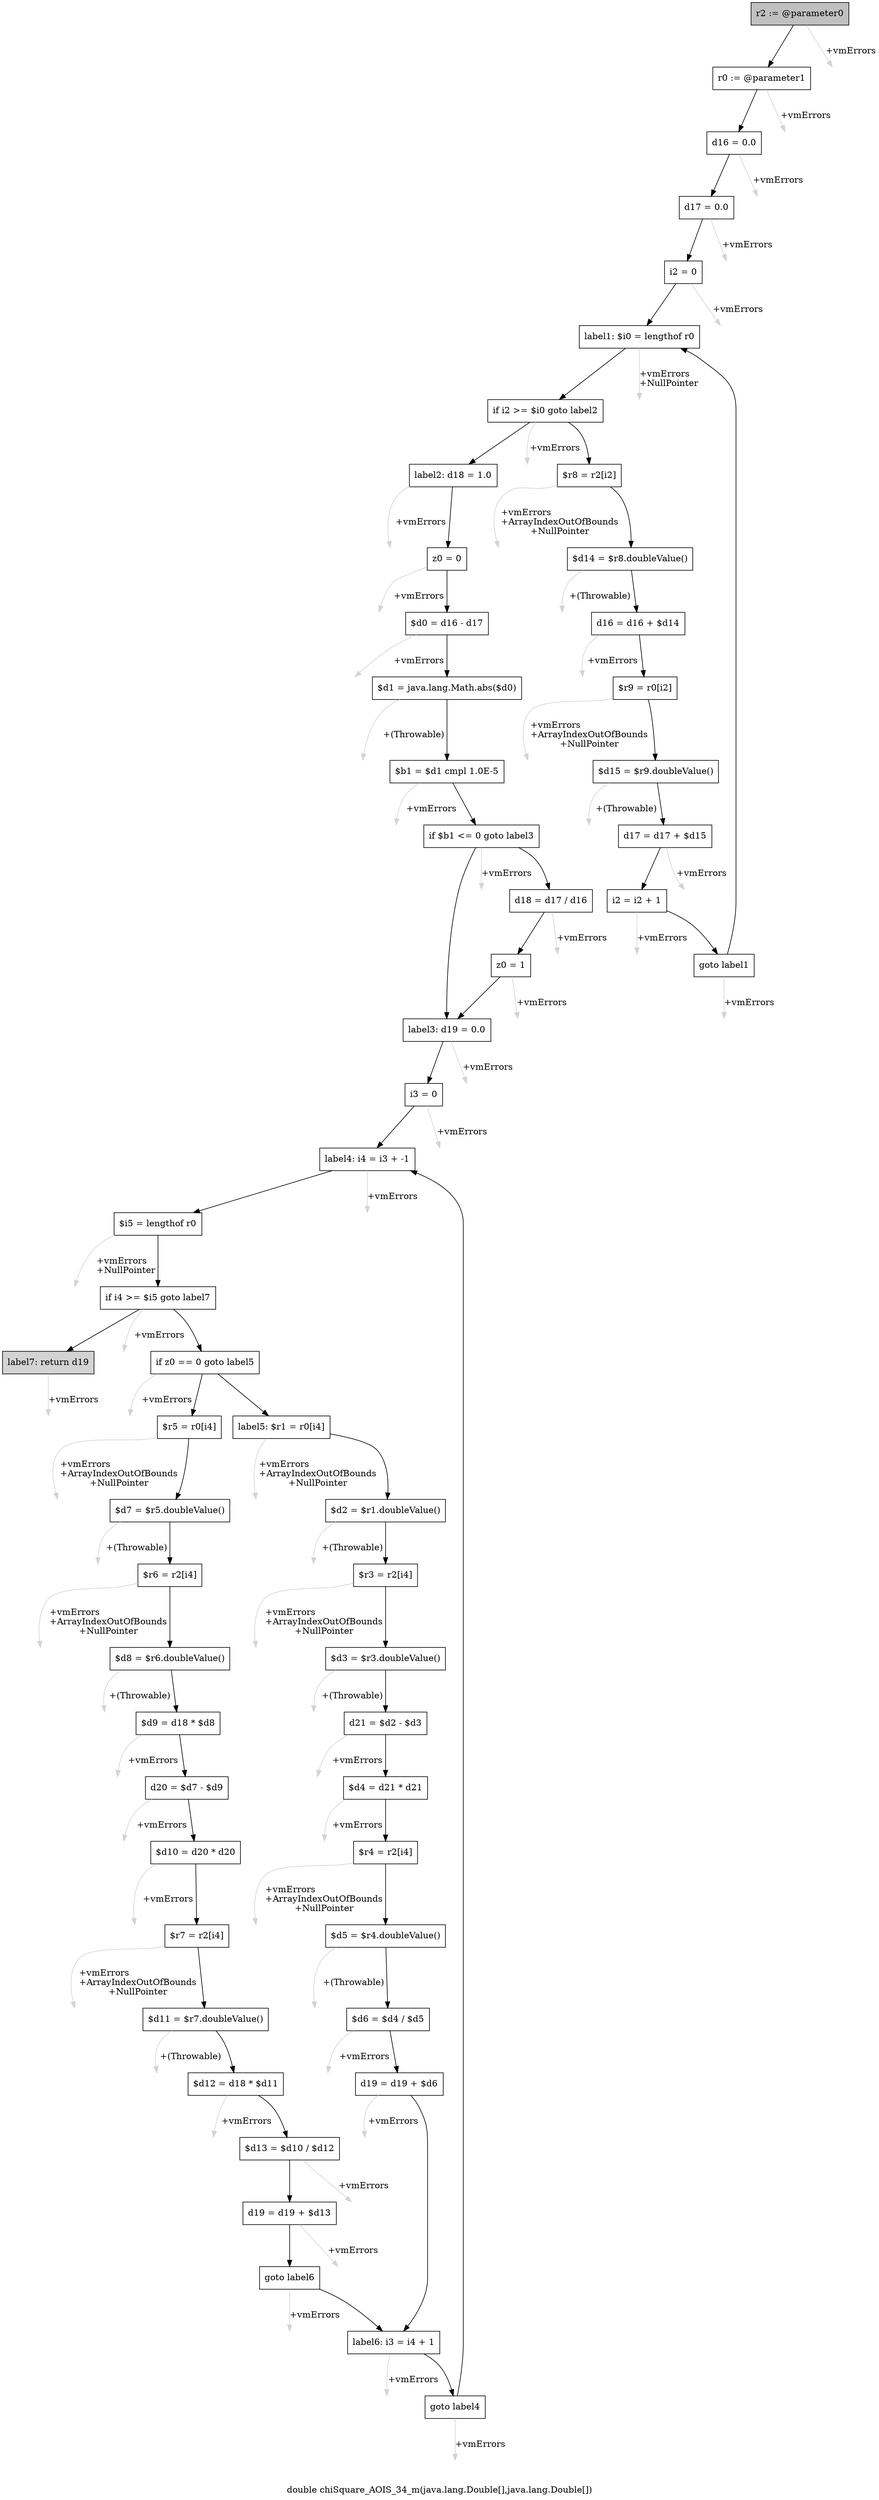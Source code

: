 digraph "double chiSquare_AOIS_34_m(java.lang.Double[],java.lang.Double[])" {
    label="double chiSquare_AOIS_34_m(java.lang.Double[],java.lang.Double[])";
    node [shape=box];
    "0" [style=filled,fillcolor=gray,label="r2 := @parameter0",];
    "1" [label="r0 := @parameter1",];
    "0"->"1" [color=black,];
    "55" [style=invis,label="Esc",];
    "0"->"55" [color=lightgray,label="\l+vmErrors",];
    "2" [label="d16 = 0.0",];
    "1"->"2" [color=black,];
    "56" [style=invis,label="Esc",];
    "1"->"56" [color=lightgray,label="\l+vmErrors",];
    "3" [label="d17 = 0.0",];
    "2"->"3" [color=black,];
    "57" [style=invis,label="Esc",];
    "2"->"57" [color=lightgray,label="\l+vmErrors",];
    "4" [label="i2 = 0",];
    "3"->"4" [color=black,];
    "58" [style=invis,label="Esc",];
    "3"->"58" [color=lightgray,label="\l+vmErrors",];
    "5" [label="label1: $i0 = lengthof r0",];
    "4"->"5" [color=black,];
    "59" [style=invis,label="Esc",];
    "4"->"59" [color=lightgray,label="\l+vmErrors",];
    "6" [label="if i2 >= $i0 goto label2",];
    "5"->"6" [color=black,];
    "60" [style=invis,label="Esc",];
    "5"->"60" [color=lightgray,label="\l+vmErrors\l+NullPointer",];
    "7" [label="$r8 = r2[i2]",];
    "6"->"7" [color=black,];
    "15" [label="label2: d18 = 1.0",];
    "6"->"15" [color=black,];
    "61" [style=invis,label="Esc",];
    "6"->"61" [color=lightgray,label="\l+vmErrors",];
    "8" [label="$d14 = $r8.doubleValue()",];
    "7"->"8" [color=black,];
    "62" [style=invis,label="Esc",];
    "7"->"62" [color=lightgray,label="\l+vmErrors\l+ArrayIndexOutOfBounds\l+NullPointer",];
    "9" [label="d16 = d16 + $d14",];
    "8"->"9" [color=black,];
    "63" [style=invis,label="Esc",];
    "8"->"63" [color=lightgray,label="\l+(Throwable)",];
    "10" [label="$r9 = r0[i2]",];
    "9"->"10" [color=black,];
    "64" [style=invis,label="Esc",];
    "9"->"64" [color=lightgray,label="\l+vmErrors",];
    "11" [label="$d15 = $r9.doubleValue()",];
    "10"->"11" [color=black,];
    "65" [style=invis,label="Esc",];
    "10"->"65" [color=lightgray,label="\l+vmErrors\l+ArrayIndexOutOfBounds\l+NullPointer",];
    "12" [label="d17 = d17 + $d15",];
    "11"->"12" [color=black,];
    "66" [style=invis,label="Esc",];
    "11"->"66" [color=lightgray,label="\l+(Throwable)",];
    "13" [label="i2 = i2 + 1",];
    "12"->"13" [color=black,];
    "67" [style=invis,label="Esc",];
    "12"->"67" [color=lightgray,label="\l+vmErrors",];
    "14" [label="goto label1",];
    "13"->"14" [color=black,];
    "68" [style=invis,label="Esc",];
    "13"->"68" [color=lightgray,label="\l+vmErrors",];
    "14"->"5" [color=black,];
    "69" [style=invis,label="Esc",];
    "14"->"69" [color=lightgray,label="\l+vmErrors",];
    "16" [label="z0 = 0",];
    "15"->"16" [color=black,];
    "70" [style=invis,label="Esc",];
    "15"->"70" [color=lightgray,label="\l+vmErrors",];
    "17" [label="$d0 = d16 - d17",];
    "16"->"17" [color=black,];
    "71" [style=invis,label="Esc",];
    "16"->"71" [color=lightgray,label="\l+vmErrors",];
    "18" [label="$d1 = java.lang.Math.abs($d0)",];
    "17"->"18" [color=black,];
    "72" [style=invis,label="Esc",];
    "17"->"72" [color=lightgray,label="\l+vmErrors",];
    "19" [label="$b1 = $d1 cmpl 1.0E-5",];
    "18"->"19" [color=black,];
    "73" [style=invis,label="Esc",];
    "18"->"73" [color=lightgray,label="\l+(Throwable)",];
    "20" [label="if $b1 <= 0 goto label3",];
    "19"->"20" [color=black,];
    "74" [style=invis,label="Esc",];
    "19"->"74" [color=lightgray,label="\l+vmErrors",];
    "21" [label="d18 = d17 / d16",];
    "20"->"21" [color=black,];
    "23" [label="label3: d19 = 0.0",];
    "20"->"23" [color=black,];
    "75" [style=invis,label="Esc",];
    "20"->"75" [color=lightgray,label="\l+vmErrors",];
    "22" [label="z0 = 1",];
    "21"->"22" [color=black,];
    "76" [style=invis,label="Esc",];
    "21"->"76" [color=lightgray,label="\l+vmErrors",];
    "22"->"23" [color=black,];
    "77" [style=invis,label="Esc",];
    "22"->"77" [color=lightgray,label="\l+vmErrors",];
    "24" [label="i3 = 0",];
    "23"->"24" [color=black,];
    "78" [style=invis,label="Esc",];
    "23"->"78" [color=lightgray,label="\l+vmErrors",];
    "25" [label="label4: i4 = i3 + -1",];
    "24"->"25" [color=black,];
    "79" [style=invis,label="Esc",];
    "24"->"79" [color=lightgray,label="\l+vmErrors",];
    "26" [label="$i5 = lengthof r0",];
    "25"->"26" [color=black,];
    "80" [style=invis,label="Esc",];
    "25"->"80" [color=lightgray,label="\l+vmErrors",];
    "27" [label="if i4 >= $i5 goto label7",];
    "26"->"27" [color=black,];
    "81" [style=invis,label="Esc",];
    "26"->"81" [color=lightgray,label="\l+vmErrors\l+NullPointer",];
    "28" [label="if z0 == 0 goto label5",];
    "27"->"28" [color=black,];
    "54" [style=filled,fillcolor=lightgray,label="label7: return d19",];
    "27"->"54" [color=black,];
    "82" [style=invis,label="Esc",];
    "27"->"82" [color=lightgray,label="\l+vmErrors",];
    "29" [label="$r5 = r0[i4]",];
    "28"->"29" [color=black,];
    "42" [label="label5: $r1 = r0[i4]",];
    "28"->"42" [color=black,];
    "83" [style=invis,label="Esc",];
    "28"->"83" [color=lightgray,label="\l+vmErrors",];
    "30" [label="$d7 = $r5.doubleValue()",];
    "29"->"30" [color=black,];
    "84" [style=invis,label="Esc",];
    "29"->"84" [color=lightgray,label="\l+vmErrors\l+ArrayIndexOutOfBounds\l+NullPointer",];
    "31" [label="$r6 = r2[i4]",];
    "30"->"31" [color=black,];
    "85" [style=invis,label="Esc",];
    "30"->"85" [color=lightgray,label="\l+(Throwable)",];
    "32" [label="$d8 = $r6.doubleValue()",];
    "31"->"32" [color=black,];
    "86" [style=invis,label="Esc",];
    "31"->"86" [color=lightgray,label="\l+vmErrors\l+ArrayIndexOutOfBounds\l+NullPointer",];
    "33" [label="$d9 = d18 * $d8",];
    "32"->"33" [color=black,];
    "87" [style=invis,label="Esc",];
    "32"->"87" [color=lightgray,label="\l+(Throwable)",];
    "34" [label="d20 = $d7 - $d9",];
    "33"->"34" [color=black,];
    "88" [style=invis,label="Esc",];
    "33"->"88" [color=lightgray,label="\l+vmErrors",];
    "35" [label="$d10 = d20 * d20",];
    "34"->"35" [color=black,];
    "89" [style=invis,label="Esc",];
    "34"->"89" [color=lightgray,label="\l+vmErrors",];
    "36" [label="$r7 = r2[i4]",];
    "35"->"36" [color=black,];
    "90" [style=invis,label="Esc",];
    "35"->"90" [color=lightgray,label="\l+vmErrors",];
    "37" [label="$d11 = $r7.doubleValue()",];
    "36"->"37" [color=black,];
    "91" [style=invis,label="Esc",];
    "36"->"91" [color=lightgray,label="\l+vmErrors\l+ArrayIndexOutOfBounds\l+NullPointer",];
    "38" [label="$d12 = d18 * $d11",];
    "37"->"38" [color=black,];
    "92" [style=invis,label="Esc",];
    "37"->"92" [color=lightgray,label="\l+(Throwable)",];
    "39" [label="$d13 = $d10 / $d12",];
    "38"->"39" [color=black,];
    "93" [style=invis,label="Esc",];
    "38"->"93" [color=lightgray,label="\l+vmErrors",];
    "40" [label="d19 = d19 + $d13",];
    "39"->"40" [color=black,];
    "94" [style=invis,label="Esc",];
    "39"->"94" [color=lightgray,label="\l+vmErrors",];
    "41" [label="goto label6",];
    "40"->"41" [color=black,];
    "95" [style=invis,label="Esc",];
    "40"->"95" [color=lightgray,label="\l+vmErrors",];
    "52" [label="label6: i3 = i4 + 1",];
    "41"->"52" [color=black,];
    "96" [style=invis,label="Esc",];
    "41"->"96" [color=lightgray,label="\l+vmErrors",];
    "43" [label="$d2 = $r1.doubleValue()",];
    "42"->"43" [color=black,];
    "97" [style=invis,label="Esc",];
    "42"->"97" [color=lightgray,label="\l+vmErrors\l+ArrayIndexOutOfBounds\l+NullPointer",];
    "44" [label="$r3 = r2[i4]",];
    "43"->"44" [color=black,];
    "98" [style=invis,label="Esc",];
    "43"->"98" [color=lightgray,label="\l+(Throwable)",];
    "45" [label="$d3 = $r3.doubleValue()",];
    "44"->"45" [color=black,];
    "99" [style=invis,label="Esc",];
    "44"->"99" [color=lightgray,label="\l+vmErrors\l+ArrayIndexOutOfBounds\l+NullPointer",];
    "46" [label="d21 = $d2 - $d3",];
    "45"->"46" [color=black,];
    "100" [style=invis,label="Esc",];
    "45"->"100" [color=lightgray,label="\l+(Throwable)",];
    "47" [label="$d4 = d21 * d21",];
    "46"->"47" [color=black,];
    "101" [style=invis,label="Esc",];
    "46"->"101" [color=lightgray,label="\l+vmErrors",];
    "48" [label="$r4 = r2[i4]",];
    "47"->"48" [color=black,];
    "102" [style=invis,label="Esc",];
    "47"->"102" [color=lightgray,label="\l+vmErrors",];
    "49" [label="$d5 = $r4.doubleValue()",];
    "48"->"49" [color=black,];
    "103" [style=invis,label="Esc",];
    "48"->"103" [color=lightgray,label="\l+vmErrors\l+ArrayIndexOutOfBounds\l+NullPointer",];
    "50" [label="$d6 = $d4 / $d5",];
    "49"->"50" [color=black,];
    "104" [style=invis,label="Esc",];
    "49"->"104" [color=lightgray,label="\l+(Throwable)",];
    "51" [label="d19 = d19 + $d6",];
    "50"->"51" [color=black,];
    "105" [style=invis,label="Esc",];
    "50"->"105" [color=lightgray,label="\l+vmErrors",];
    "51"->"52" [color=black,];
    "106" [style=invis,label="Esc",];
    "51"->"106" [color=lightgray,label="\l+vmErrors",];
    "53" [label="goto label4",];
    "52"->"53" [color=black,];
    "107" [style=invis,label="Esc",];
    "52"->"107" [color=lightgray,label="\l+vmErrors",];
    "53"->"25" [color=black,];
    "108" [style=invis,label="Esc",];
    "53"->"108" [color=lightgray,label="\l+vmErrors",];
    "109" [style=invis,label="Esc",];
    "54"->"109" [color=lightgray,label="\l+vmErrors",];
}

